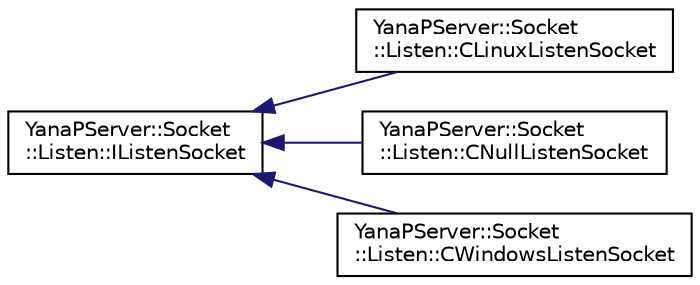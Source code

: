 digraph "クラス階層図"
{
  edge [fontname="Helvetica",fontsize="10",labelfontname="Helvetica",labelfontsize="10"];
  node [fontname="Helvetica",fontsize="10",shape=record];
  rankdir="LR";
  Node0 [label="YanaPServer::Socket\l::Listen::IListenSocket",height=0.2,width=0.4,color="black", fillcolor="white", style="filled",URL="$class_yana_p_server_1_1_socket_1_1_listen_1_1_i_listen_socket.html",tooltip="Listen用Socketインタフェース "];
  Node0 -> Node1 [dir="back",color="midnightblue",fontsize="10",style="solid",fontname="Helvetica"];
  Node1 [label="YanaPServer::Socket\l::Listen::CLinuxListenSocket",height=0.2,width=0.4,color="black", fillcolor="white", style="filled",URL="$class_yana_p_server_1_1_socket_1_1_listen_1_1_c_linux_listen_socket.html",tooltip="Linux用Listenソケット "];
  Node0 -> Node2 [dir="back",color="midnightblue",fontsize="10",style="solid",fontname="Helvetica"];
  Node2 [label="YanaPServer::Socket\l::Listen::CNullListenSocket",height=0.2,width=0.4,color="black", fillcolor="white", style="filled",URL="$class_yana_p_server_1_1_socket_1_1_listen_1_1_c_null_listen_socket.html",tooltip="何もしないListenSocketクラス 未定義のプラットフォームで使用する。 "];
  Node0 -> Node3 [dir="back",color="midnightblue",fontsize="10",style="solid",fontname="Helvetica"];
  Node3 [label="YanaPServer::Socket\l::Listen::CWindowsListenSocket",height=0.2,width=0.4,color="black", fillcolor="white", style="filled",URL="$class_yana_p_server_1_1_socket_1_1_listen_1_1_c_windows_listen_socket.html",tooltip="WindowsのListen用ソケットクラス "];
}
